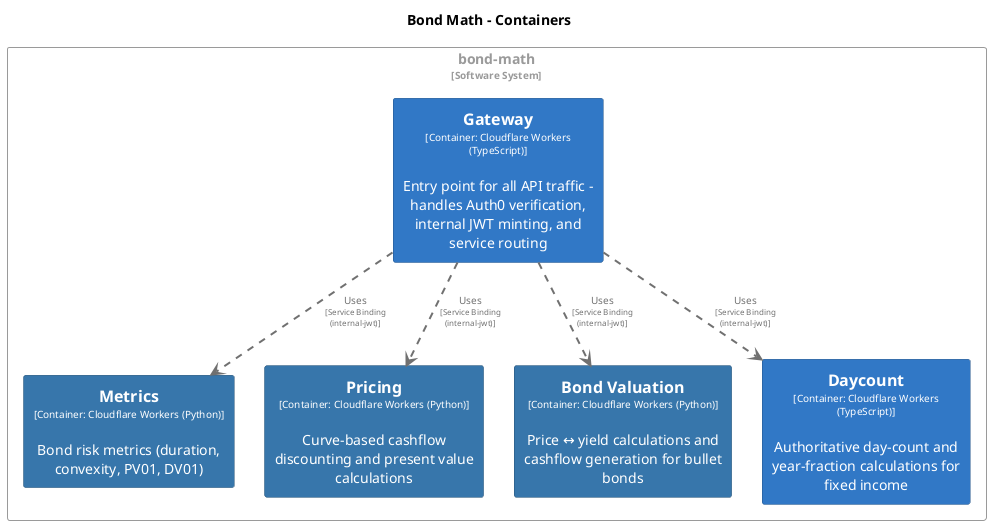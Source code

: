 @startuml
set separator none
title Bond Math - Containers

top to bottom direction
skinparam ranksep 60
skinparam nodesep 30

skinparam {
  arrowFontSize 10
  defaultTextAlignment center
  wrapWidth 200
  maxMessageSize 100
}

hide stereotype

skinparam rectangle<<bondmath.BondValuation>> {
  BackgroundColor #3776ab
  FontColor #ffffff
  BorderColor #265277
  shadowing false
}
skinparam rectangle<<bondmath.Daycount>> {
  BackgroundColor #3178c6
  FontColor #ffffff
  BorderColor #22548a
  shadowing false
}
skinparam rectangle<<bondmath.Gateway>> {
  BackgroundColor #3178c6
  FontColor #ffffff
  BorderColor #22548a
  shadowing false
}
skinparam rectangle<<bondmath.Metrics>> {
  BackgroundColor #3776ab
  FontColor #ffffff
  BorderColor #265277
  shadowing false
}
skinparam rectangle<<bondmath.Pricing>> {
  BackgroundColor #3776ab
  FontColor #ffffff
  BorderColor #265277
  shadowing false
}
skinparam rectangle<<bondmath>> {
  BorderColor #9a9a9a
  FontColor #9a9a9a
  shadowing false
}

rectangle "bond-math\n<size:10>[Software System]</size>" <<bondmath>> {
  rectangle "==Gateway\n<size:10>[Container: Cloudflare Workers (TypeScript)]</size>\n\nEntry point for all API traffic - handles Auth0 verification, internal JWT minting, and service routing" <<bondmath.Gateway>> as bondmath.Gateway
  rectangle "==Metrics\n<size:10>[Container: Cloudflare Workers (Python)]</size>\n\nBond risk metrics (duration, convexity, PV01, DV01)" <<bondmath.Metrics>> as bondmath.Metrics
  rectangle "==Pricing\n<size:10>[Container: Cloudflare Workers (Python)]</size>\n\nCurve-based cashflow discounting and present value calculations" <<bondmath.Pricing>> as bondmath.Pricing
  rectangle "==Bond Valuation\n<size:10>[Container: Cloudflare Workers (Python)]</size>\n\nPrice ↔ yield calculations and cashflow generation for bullet bonds" <<bondmath.BondValuation>> as bondmath.BondValuation
  rectangle "==Daycount\n<size:10>[Container: Cloudflare Workers (TypeScript)]</size>\n\nAuthoritative day-count and year-fraction calculations for fixed income" <<bondmath.Daycount>> as bondmath.Daycount
}

bondmath.Gateway .[#707070,thickness=2].> bondmath.BondValuation : "<color:#707070>Uses\n<color:#707070><size:8>[Service Binding (internal-jwt)]</size>"
bondmath.Gateway .[#707070,thickness=2].> bondmath.Daycount : "<color:#707070>Uses\n<color:#707070><size:8>[Service Binding (internal-jwt)]</size>"
bondmath.Gateway .[#707070,thickness=2].> bondmath.Metrics : "<color:#707070>Uses\n<color:#707070><size:8>[Service Binding (internal-jwt)]</size>"
bondmath.Gateway .[#707070,thickness=2].> bondmath.Pricing : "<color:#707070>Uses\n<color:#707070><size:8>[Service Binding (internal-jwt)]</size>"
@enduml